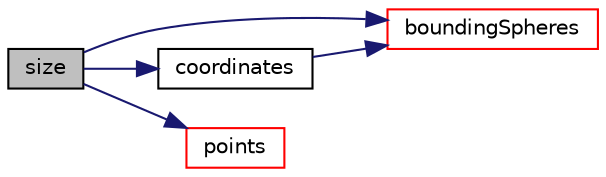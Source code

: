 digraph "size"
{
  bgcolor="transparent";
  edge [fontname="Helvetica",fontsize="10",labelfontname="Helvetica",labelfontsize="10"];
  node [fontname="Helvetica",fontsize="10",shape=record];
  rankdir="LR";
  Node13 [label="size",height=0.2,width=0.4,color="black", fillcolor="grey75", style="filled", fontcolor="black"];
  Node13 -> Node14 [color="midnightblue",fontsize="10",style="solid",fontname="Helvetica"];
  Node14 [label="boundingSpheres",height=0.2,width=0.4,color="red",URL="$a26349.html#a4f9baf018af105a4cd6d9c008d4d04ec",tooltip="Get bounding spheres (centre and radius squared), one per element. "];
  Node13 -> Node21 [color="midnightblue",fontsize="10",style="solid",fontname="Helvetica"];
  Node21 [label="coordinates",height=0.2,width=0.4,color="black",URL="$a26349.html#ad938704f9b1700904bb272de893ceacb",tooltip="Get representative set of element coordinates. "];
  Node21 -> Node14 [color="midnightblue",fontsize="10",style="solid",fontname="Helvetica"];
  Node13 -> Node22 [color="midnightblue",fontsize="10",style="solid",fontname="Helvetica"];
  Node22 [label="points",height=0.2,width=0.4,color="red",URL="$a26349.html#affb7cf1209e1e3af9a19a21860268ee5",tooltip="Get the points that define the surface. "];
}
